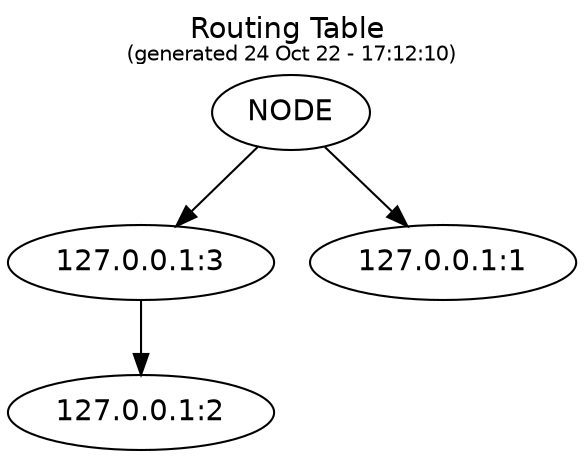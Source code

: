 digraph routing_table {
labelloc="t";label = <Routing Table <font point-size='10'><br/>(generated 24 Oct 22 - 17:12:10)</font>>;

graph [fontname = "helvetica"];
graph [fontname = "helvetica"];
node [fontname = "helvetica"];
edge [fontname = "helvetica"];

"127.0.0.1:3" -> "127.0.0.1:2";
"NODE" -> "127.0.0.1:1";
"NODE" -> "127.0.0.1:3";
}
